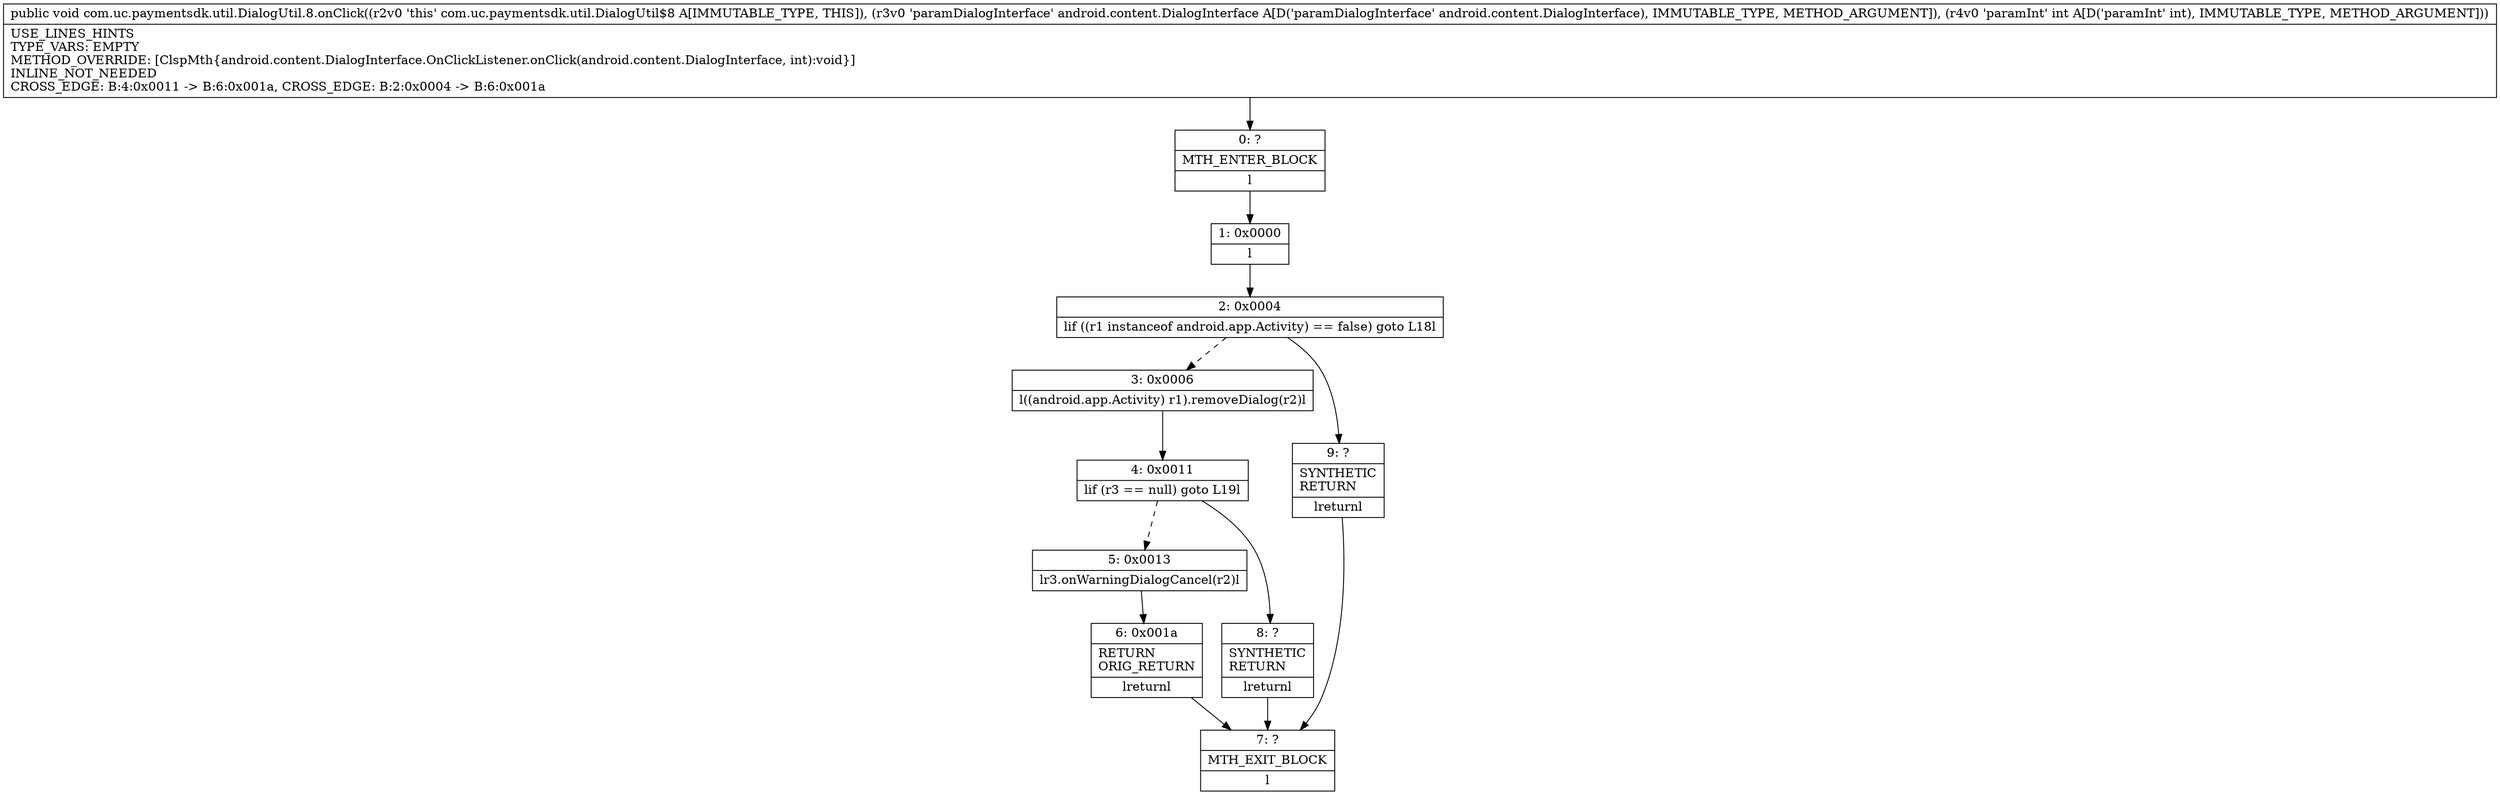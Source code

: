 digraph "CFG forcom.uc.paymentsdk.util.DialogUtil.8.onClick(Landroid\/content\/DialogInterface;I)V" {
Node_0 [shape=record,label="{0\:\ ?|MTH_ENTER_BLOCK\l|l}"];
Node_1 [shape=record,label="{1\:\ 0x0000|l}"];
Node_2 [shape=record,label="{2\:\ 0x0004|lif ((r1 instanceof android.app.Activity) == false) goto L18l}"];
Node_3 [shape=record,label="{3\:\ 0x0006|l((android.app.Activity) r1).removeDialog(r2)l}"];
Node_4 [shape=record,label="{4\:\ 0x0011|lif (r3 == null) goto L19l}"];
Node_5 [shape=record,label="{5\:\ 0x0013|lr3.onWarningDialogCancel(r2)l}"];
Node_6 [shape=record,label="{6\:\ 0x001a|RETURN\lORIG_RETURN\l|lreturnl}"];
Node_7 [shape=record,label="{7\:\ ?|MTH_EXIT_BLOCK\l|l}"];
Node_8 [shape=record,label="{8\:\ ?|SYNTHETIC\lRETURN\l|lreturnl}"];
Node_9 [shape=record,label="{9\:\ ?|SYNTHETIC\lRETURN\l|lreturnl}"];
MethodNode[shape=record,label="{public void com.uc.paymentsdk.util.DialogUtil.8.onClick((r2v0 'this' com.uc.paymentsdk.util.DialogUtil$8 A[IMMUTABLE_TYPE, THIS]), (r3v0 'paramDialogInterface' android.content.DialogInterface A[D('paramDialogInterface' android.content.DialogInterface), IMMUTABLE_TYPE, METHOD_ARGUMENT]), (r4v0 'paramInt' int A[D('paramInt' int), IMMUTABLE_TYPE, METHOD_ARGUMENT]))  | USE_LINES_HINTS\lTYPE_VARS: EMPTY\lMETHOD_OVERRIDE: [ClspMth\{android.content.DialogInterface.OnClickListener.onClick(android.content.DialogInterface, int):void\}]\lINLINE_NOT_NEEDED\lCROSS_EDGE: B:4:0x0011 \-\> B:6:0x001a, CROSS_EDGE: B:2:0x0004 \-\> B:6:0x001a\l}"];
MethodNode -> Node_0;
Node_0 -> Node_1;
Node_1 -> Node_2;
Node_2 -> Node_3[style=dashed];
Node_2 -> Node_9;
Node_3 -> Node_4;
Node_4 -> Node_5[style=dashed];
Node_4 -> Node_8;
Node_5 -> Node_6;
Node_6 -> Node_7;
Node_8 -> Node_7;
Node_9 -> Node_7;
}

